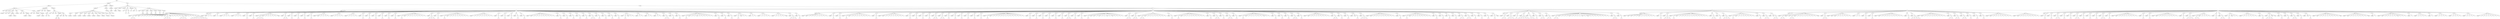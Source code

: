 digraph Tree {
	"t0" [label = "TEI"];
	"t1" [label = "teiHeader"];
	"t2" [label = "fileDesc"];
	"t3" [label = "titleStmt"];
	"t4" [label = "title"];
	"t5" [label = "title"];
	"t6" [label = "author"];
	"t7" [label = "persName"];
	"t8" [label = "author"];
	"t9" [label = "idno"];
	"t10" [label = "idno"];
	"t11" [label = "persName"];
	"t12" [label = "forename"];
	"t13" [label = "surname"];
	"t14" [label = "author"];
	"t15" [label = "persName"];
	"t16" [label = "author"];
	"t17" [label = "idno"];
	"t18" [label = "idno"];
	"t19" [label = "persName"];
	"t20" [label = "forename"];
	"t21" [label = "surname"];
	"t22" [label = "author"];
	"t23" [label = "idno"];
	"t24" [label = "idno"];
	"t25" [label = "persName"];
	"t26" [label = "persName"];
	"t27" [label = "forename"];
	"t28" [label = "surname"];
	"t29" [label = "publicationStmt"];
	"t30" [label = "publisher"];
	"t31" [label = "idno"];
	"t32" [label = "idno"];
	"t33" [label = "availability"];
	"t34" [label = "licence"];
	"t35" [label = "ab"];
	"t36" [label = "ref"];
	"t37" [label = "sourceDesc"];
	"t38" [label = "bibl"];
	"t39" [label = "name"];
	"t40" [label = "idno"];
	"t41" [label = "idno"];
	"t42" [label = "availability"];
	"t43" [label = "licence"];
	"t44" [label = "ab"];
	"t45" [label = "ref"];
	"t46" [label = "bibl"];
	"t47" [label = "date"];
	"t48" [label = "date"];
	"t49" [label = "idno"];
	"t50" [label = "profileDesc"];
	"t51" [label = "particDesc"];
	"t52" [label = "listPerson"];
	"t53" [label = "person"];
	"t54" [label = "persName"];
	"t55" [label = "person"];
	"t56" [label = "persName"];
	"t57" [label = "person"];
	"t58" [label = "persName"];
	"t59" [label = "person"];
	"t60" [label = "persName"];
	"t61" [label = "person"];
	"t62" [label = "persName"];
	"t63" [label = "person"];
	"t64" [label = "persName"];
	"t65" [label = "person"];
	"t66" [label = "persName"];
	"t67" [label = "person"];
	"t68" [label = "persName"];
	"t69" [label = "person"];
	"t70" [label = "persName"];
	"t71" [label = "person"];
	"t72" [label = "persName"];
	"t73" [label = "textClass"];
	"t74" [label = "keywords"];
	"t75" [label = "term"];
	"t76" [label = "term"];
	"t77" [label = "revisionDesc"];
	"t78" [label = "listChange"];
	"t79" [label = "change"];
	"t80" [label = "text"];
	"t81" [label = "front"];
	"t82" [label = "docTitle"];
	"t83" [label = "titlePart"];
	"t84" [label = "titlePart"];
	"t85" [label = "docDate"];
	"t86" [label = "docAuthor"];
	"t87" [label = "div"];
	"t88" [label = "div"];
	"t89" [label = "div"];
	"t90" [label = "p"];
	"t91" [label = "div"];
	"t92" [label = "p"];
	"t93" [label = "performance"];
	"t94" [label = "ab"];
	"t95" [label = "div"];
	"t96" [label = "head"];
	"t97" [label = "p"];
	"t98" [label = "castList"];
	"t99" [label = "head"];
	"t100" [label = "castItem"];
	"t101" [label = "role"];
	"t102" [label = "castItem"];
	"t103" [label = "role"];
	"t104" [label = "castItem"];
	"t105" [label = "role"];
	"t106" [label = "castItem"];
	"t107" [label = "role"];
	"t108" [label = "castItem"];
	"t109" [label = "role"];
	"t110" [label = "castItem"];
	"t111" [label = "role"];
	"t112" [label = "body"];
	"t113" [label = "div"];
	"t114" [label = "head"];
	"t115" [label = "div"];
	"t116" [label = "head"];
	"t117" [label = "sp"];
	"t118" [label = "speaker"];
	"t119" [label = "p"];
	"t120" [label = "s"];
	"t121" [label = "s"];
	"t122" [label = "note"];
	"t123" [label = "stage"];
	"t124" [label = "l"];
	"t125" [label = "l"];
	"t126" [label = "l"];
	"t127" [label = "l"];
	"t128" [label = "l"];
	"t129" [label = "l"];
	"t130" [label = "l"];
	"t131" [label = "l"];
	"t132" [label = "note"];
	"t133" [label = "note"];
	"t134" [label = "p"];
	"t135" [label = "s"];
	"t136" [label = "s"];
	"t137" [label = "s"];
	"t138" [label = "stage"];
	"t139" [label = "l"];
	"t140" [label = "l"];
	"t141" [label = "l"];
	"t142" [label = "l"];
	"t143" [label = "p"];
	"t144" [label = "s"];
	"t145" [label = "s"];
	"t146" [label = "s"];
	"t147" [label = "stage"];
	"t148" [label = "l"];
	"t149" [label = "l"];
	"t150" [label = "l"];
	"t151" [label = "l"];
	"t152" [label = "p"];
	"t153" [label = "s"];
	"t154" [label = "s"];
	"t155" [label = "s"];
	"t156" [label = "s"];
	"t157" [label = "s"];
	"t158" [label = "s"];
	"t159" [label = "s"];
	"t160" [label = "div"];
	"t161" [label = "head"];
	"t162" [label = "sp"];
	"t163" [label = "speaker"];
	"t164" [label = "stage"];
	"t165" [label = "l"];
	"t166" [label = "l"];
	"t167" [label = "sp"];
	"t168" [label = "speaker"];
	"t169" [label = "l"];
	"t170" [label = "sp"];
	"t171" [label = "speaker"];
	"t172" [label = "l"];
	"t173" [label = "l"];
	"t174" [label = "l"];
	"t175" [label = "sp"];
	"t176" [label = "speaker"];
	"t177" [label = "l"];
	"t178" [label = "l"];
	"t179" [label = "l"];
	"t180" [label = "sp"];
	"t181" [label = "speaker"];
	"t182" [label = "p"];
	"t183" [label = "s"];
	"t184" [label = "sp"];
	"t185" [label = "speaker"];
	"t186" [label = "p"];
	"t187" [label = "s"];
	"t188" [label = "sp"];
	"t189" [label = "speaker"];
	"t190" [label = "p"];
	"t191" [label = "s"];
	"t192" [label = "s"];
	"t193" [label = "s"];
	"t194" [label = "stage"];
	"t195" [label = "l"];
	"t196" [label = "l"];
	"t197" [label = "l"];
	"t198" [label = "l"];
	"t199" [label = "l"];
	"t200" [label = "stage"];
	"t201" [label = "sp"];
	"t202" [label = "speaker"];
	"t203" [label = "p"];
	"t204" [label = "s"];
	"t205" [label = "s"];
	"t206" [label = "sp"];
	"t207" [label = "speaker"];
	"t208" [label = "p"];
	"t209" [label = "s"];
	"t210" [label = "sp"];
	"t211" [label = "speaker"];
	"t212" [label = "p"];
	"t213" [label = "s"];
	"t214" [label = "sp"];
	"t215" [label = "speaker"];
	"t216" [label = "p"];
	"t217" [label = "s"];
	"t218" [label = "sp"];
	"t219" [label = "speaker"];
	"t220" [label = "p"];
	"t221" [label = "s"];
	"t222" [label = "sp"];
	"t223" [label = "speaker"];
	"t224" [label = "stage"];
	"t225" [label = "l"];
	"t226" [label = "l"];
	"t227" [label = "l"];
	"t228" [label = "l"];
	"t229" [label = "sp"];
	"t230" [label = "speaker"];
	"t231" [label = "l"];
	"t232" [label = "l"];
	"t233" [label = "l"];
	"t234" [label = "l"];
	"t235" [label = "sp"];
	"t236" [label = "speaker"];
	"t237" [label = "l"];
	"t238" [label = "l"];
	"t239" [label = "l"];
	"t240" [label = "l"];
	"t241" [label = "sp"];
	"t242" [label = "speaker"];
	"t243" [label = "p"];
	"t244" [label = "s"];
	"t245" [label = "sp"];
	"t246" [label = "speaker"];
	"t247" [label = "p"];
	"t248" [label = "s"];
	"t249" [label = "sp"];
	"t250" [label = "speaker"];
	"t251" [label = "p"];
	"t252" [label = "s"];
	"t253" [label = "sp"];
	"t254" [label = "speaker"];
	"t255" [label = "p"];
	"t256" [label = "s"];
	"t257" [label = "sp"];
	"t258" [label = "speaker"];
	"t259" [label = "p"];
	"t260" [label = "s"];
	"t261" [label = "sp"];
	"t262" [label = "speaker"];
	"t263" [label = "p"];
	"t264" [label = "s"];
	"t265" [label = "sp"];
	"t266" [label = "speaker"];
	"t267" [label = "p"];
	"t268" [label = "s"];
	"t269" [label = "stage"];
	"t270" [label = "l"];
	"t271" [label = "l"];
	"t272" [label = "l"];
	"t273" [label = "l"];
	"t274" [label = "l"];
	"t275" [label = "l"];
	"t276" [label = "l"];
	"t277" [label = "l"];
	"t278" [label = "sp"];
	"t279" [label = "speaker"];
	"t280" [label = "p"];
	"t281" [label = "s"];
	"t282" [label = "s"];
	"t283" [label = "s"];
	"t284" [label = "sp"];
	"t285" [label = "speaker"];
	"t286" [label = "p"];
	"t287" [label = "s"];
	"t288" [label = "sp"];
	"t289" [label = "speaker"];
	"t290" [label = "p"];
	"t291" [label = "s"];
	"t292" [label = "stage"];
	"t293" [label = "l"];
	"t294" [label = "l"];
	"t295" [label = "l"];
	"t296" [label = "l"];
	"t297" [label = "l"];
	"t298" [label = "l"];
	"t299" [label = "l"];
	"t300" [label = "l"];
	"t301" [label = "sp"];
	"t302" [label = "speaker"];
	"t303" [label = "l"];
	"t304" [label = "l"];
	"t305" [label = "l"];
	"t306" [label = "l"];
	"t307" [label = "l"];
	"t308" [label = "l"];
	"t309" [label = "l"];
	"t310" [label = "l"];
	"t311" [label = "sp"];
	"t312" [label = "speaker"];
	"t313" [label = "p"];
	"t314" [label = "s"];
	"t315" [label = "sp"];
	"t316" [label = "speaker"];
	"t317" [label = "p"];
	"t318" [label = "s"];
	"t319" [label = "sp"];
	"t320" [label = "speaker"];
	"t321" [label = "p"];
	"t322" [label = "s"];
	"t323" [label = "sp"];
	"t324" [label = "speaker"];
	"t325" [label = "p"];
	"t326" [label = "s"];
	"t327" [label = "sp"];
	"t328" [label = "speaker"];
	"t329" [label = "p"];
	"t330" [label = "s"];
	"t331" [label = "sp"];
	"t332" [label = "speaker"];
	"t333" [label = "stage"];
	"t334" [label = "l"];
	"t335" [label = "l"];
	"t336" [label = "l"];
	"t337" [label = "l"];
	"t338" [label = "l"];
	"t339" [label = "l"];
	"t340" [label = "l"];
	"t341" [label = "l"];
	"t342" [label = "l"];
	"t343" [label = "sp"];
	"t344" [label = "speaker"];
	"t345" [label = "p"];
	"t346" [label = "s"];
	"t347" [label = "sp"];
	"t348" [label = "speaker"];
	"t349" [label = "p"];
	"t350" [label = "s"];
	"t351" [label = "sp"];
	"t352" [label = "speaker"];
	"t353" [label = "p"];
	"t354" [label = "s"];
	"t355" [label = "sp"];
	"t356" [label = "speaker"];
	"t357" [label = "p"];
	"t358" [label = "s"];
	"t359" [label = "sp"];
	"t360" [label = "speaker"];
	"t361" [label = "p"];
	"t362" [label = "s"];
	"t363" [label = "sp"];
	"t364" [label = "speaker"];
	"t365" [label = "p"];
	"t366" [label = "s"];
	"t367" [label = "s"];
	"t368" [label = "sp"];
	"t369" [label = "speaker"];
	"t370" [label = "p"];
	"t371" [label = "s"];
	"t372" [label = "sp"];
	"t373" [label = "speaker"];
	"t374" [label = "p"];
	"t375" [label = "s"];
	"t376" [label = "sp"];
	"t377" [label = "speaker"];
	"t378" [label = "p"];
	"t379" [label = "s"];
	"t380" [label = "sp"];
	"t381" [label = "speaker"];
	"t382" [label = "p"];
	"t383" [label = "s"];
	"t384" [label = "sp"];
	"t385" [label = "speaker"];
	"t386" [label = "p"];
	"t387" [label = "s"];
	"t388" [label = "stage"];
	"t389" [label = "l"];
	"t390" [label = "l"];
	"t391" [label = "sp"];
	"t392" [label = "speaker"];
	"t393" [label = "l"];
	"t394" [label = "l"];
	"t395" [label = "sp"];
	"t396" [label = "speaker"];
	"t397" [label = "l"];
	"t398" [label = "l"];
	"t399" [label = "sp"];
	"t400" [label = "speaker"];
	"t401" [label = "l"];
	"t402" [label = "l"];
	"t403" [label = "sp"];
	"t404" [label = "speaker"];
	"t405" [label = "p"];
	"t406" [label = "s"];
	"t407" [label = "s"];
	"t408" [label = "sp"];
	"t409" [label = "speaker"];
	"t410" [label = "p"];
	"t411" [label = "s"];
	"t412" [label = "sp"];
	"t413" [label = "speaker"];
	"t414" [label = "p"];
	"t415" [label = "s"];
	"t416" [label = "sp"];
	"t417" [label = "speaker"];
	"t418" [label = "p"];
	"t419" [label = "s"];
	"t420" [label = "stage"];
	"t421" [label = "l"];
	"t422" [label = "l"];
	"t423" [label = "note"];
	"t424" [label = "l"];
	"t425" [label = "l"];
	"t426" [label = "l"];
	"t427" [label = "l"];
	"t428" [label = "l"];
	"t429" [label = "l"];
	"t430" [label = "sp"];
	"t431" [label = "speaker"];
	"t432" [label = "p"];
	"t433" [label = "s"];
	"t434" [label = "sp"];
	"t435" [label = "speaker"];
	"t436" [label = "p"];
	"t437" [label = "s"];
	"t438" [label = "sp"];
	"t439" [label = "speaker"];
	"t440" [label = "p"];
	"t441" [label = "s"];
	"t442" [label = "sp"];
	"t443" [label = "speaker"];
	"t444" [label = "p"];
	"t445" [label = "s"];
	"t446" [label = "stage"];
	"t447" [label = "l"];
	"t448" [label = "l"];
	"t449" [label = "sp"];
	"t450" [label = "speaker"];
	"t451" [label = "l"];
	"t452" [label = "l"];
	"t453" [label = "sp"];
	"t454" [label = "speaker"];
	"t455" [label = "l"];
	"t456" [label = "l"];
	"t457" [label = "l"];
	"t458" [label = "l"];
	"t459" [label = "sp"];
	"t460" [label = "speaker"];
	"t461" [label = "l"];
	"t462" [label = "l"];
	"t463" [label = "l"];
	"t464" [label = "l"];
	"t465" [label = "stage"];
	"t466" [label = "sp"];
	"t467" [label = "speaker"];
	"t468" [label = "p"];
	"t469" [label = "s"];
	"t470" [label = "s"];
	"t471" [label = "s"];
	"t472" [label = "sp"];
	"t473" [label = "speaker"];
	"t474" [label = "p"];
	"t475" [label = "s"];
	"t476" [label = "div"];
	"t477" [label = "head"];
	"t478" [label = "sp"];
	"t479" [label = "speaker"];
	"t480" [label = "stage"];
	"t481" [label = "l"];
	"t482" [label = "l"];
	"t483" [label = "l"];
	"t484" [label = "l"];
	"t485" [label = "l"];
	"t486" [label = "l"];
	"t487" [label = "l"];
	"t488" [label = "l"];
	"t489" [label = "sp"];
	"t490" [label = "speaker"];
	"t491" [label = "p"];
	"t492" [label = "s"];
	"t493" [label = "sp"];
	"t494" [label = "speaker"];
	"t495" [label = "p"];
	"t496" [label = "s"];
	"t497" [label = "sp"];
	"t498" [label = "speaker"];
	"t499" [label = "p"];
	"t500" [label = "s"];
	"t501" [label = "stage"];
	"t502" [label = "l"];
	"t503" [label = "l"];
	"t504" [label = "l"];
	"t505" [label = "l"];
	"t506" [label = "l"];
	"t507" [label = "l"];
	"t508" [label = "l"];
	"t509" [label = "l"];
	"t510" [label = "sp"];
	"t511" [label = "speaker"];
	"t512" [label = "p"];
	"t513" [label = "s"];
	"t514" [label = "sp"];
	"t515" [label = "speaker"];
	"t516" [label = "stage"];
	"t517" [label = "l"];
	"t518" [label = "l"];
	"t519" [label = "l"];
	"t520" [label = "l"];
	"t521" [label = "l"];
	"t522" [label = "l"];
	"t523" [label = "l"];
	"t524" [label = "l"];
	"t525" [label = "sp"];
	"t526" [label = "speaker"];
	"t527" [label = "p"];
	"t528" [label = "s"];
	"t529" [label = "sp"];
	"t530" [label = "speaker"];
	"t531" [label = "p"];
	"t532" [label = "s"];
	"t533" [label = "sp"];
	"t534" [label = "speaker"];
	"t535" [label = "p"];
	"t536" [label = "s"];
	"t537" [label = "sp"];
	"t538" [label = "speaker"];
	"t539" [label = "p"];
	"t540" [label = "s"];
	"t541" [label = "sp"];
	"t542" [label = "speaker"];
	"t543" [label = "p"];
	"t544" [label = "s"];
	"t545" [label = "s"];
	"t546" [label = "sp"];
	"t547" [label = "speaker"];
	"t548" [label = "p"];
	"t549" [label = "s"];
	"t550" [label = "s"];
	"t551" [label = "sp"];
	"t552" [label = "speaker"];
	"t553" [label = "p"];
	"t554" [label = "s"];
	"t555" [label = "sp"];
	"t556" [label = "speaker"];
	"t557" [label = "p"];
	"t558" [label = "s"];
	"t559" [label = "sp"];
	"t560" [label = "speaker"];
	"t561" [label = "p"];
	"t562" [label = "s"];
	"t563" [label = "sp"];
	"t564" [label = "speaker"];
	"t565" [label = "p"];
	"t566" [label = "s"];
	"t567" [label = "sp"];
	"t568" [label = "speaker"];
	"t569" [label = "p"];
	"t570" [label = "s"];
	"t571" [label = "sp"];
	"t572" [label = "speaker"];
	"t573" [label = "p"];
	"t574" [label = "s"];
	"t575" [label = "sp"];
	"t576" [label = "speaker"];
	"t577" [label = "p"];
	"t578" [label = "s"];
	"t579" [label = "stage"];
	"t580" [label = "l"];
	"t581" [label = "l"];
	"t582" [label = "l"];
	"t583" [label = "l"];
	"t584" [label = "l"];
	"t585" [label = "l"];
	"t586" [label = "l"];
	"t587" [label = "l"];
	"t588" [label = "l"];
	"t589" [label = "l"];
	"t590" [label = "l"];
	"t591" [label = "l"];
	"t592" [label = "l"];
	"t593" [label = "sp"];
	"t594" [label = "speaker"];
	"t595" [label = "p"];
	"t596" [label = "s"];
	"t597" [label = "sp"];
	"t598" [label = "speaker"];
	"t599" [label = "p"];
	"t600" [label = "s"];
	"t601" [label = "sp"];
	"t602" [label = "speaker"];
	"t603" [label = "p"];
	"t604" [label = "s"];
	"t605" [label = "sp"];
	"t606" [label = "speaker"];
	"t607" [label = "p"];
	"t608" [label = "s"];
	"t609" [label = "sp"];
	"t610" [label = "speaker"];
	"t611" [label = "p"];
	"t612" [label = "s"];
	"t613" [label = "sp"];
	"t614" [label = "speaker"];
	"t615" [label = "p"];
	"t616" [label = "s"];
	"t617" [label = "sp"];
	"t618" [label = "speaker"];
	"t619" [label = "p"];
	"t620" [label = "s"];
	"t621" [label = "s"];
	"t622" [label = "sp"];
	"t623" [label = "speaker"];
	"t624" [label = "p"];
	"t625" [label = "s"];
	"t626" [label = "sp"];
	"t627" [label = "speaker"];
	"t628" [label = "p"];
	"t629" [label = "s"];
	"t630" [label = "sp"];
	"t631" [label = "speaker"];
	"t632" [label = "p"];
	"t633" [label = "s"];
	"t634" [label = "stage"];
	"t635" [label = "note"];
	"t636" [label = "l"];
	"t637" [label = "note"];
	"t638" [label = "l"];
	"t639" [label = "l"];
	"t640" [label = "note"];
	"t641" [label = "l"];
	"t642" [label = "note"];
	"t643" [label = "l"];
	"t644" [label = "l"];
	"t645" [label = "l"];
	"t646" [label = "l"];
	"t647" [label = "sp"];
	"t648" [label = "speaker"];
	"t649" [label = "p"];
	"t650" [label = "s"];
	"t651" [label = "s"];
	"t652" [label = "sp"];
	"t653" [label = "speaker"];
	"t654" [label = "p"];
	"t655" [label = "s"];
	"t656" [label = "s"];
	"t657" [label = "sp"];
	"t658" [label = "speaker"];
	"t659" [label = "p"];
	"t660" [label = "s"];
	"t661" [label = "s"];
	"t662" [label = "stage"];
	"t663" [label = "l"];
	"t664" [label = "l"];
	"t665" [label = "l"];
	"t666" [label = "l"];
	"t667" [label = "l"];
	"t668" [label = "l"];
	"t669" [label = "l"];
	"t670" [label = "l"];
	"t671" [label = "sp"];
	"t672" [label = "speaker"];
	"t673" [label = "p"];
	"t674" [label = "s"];
	"t675" [label = "sp"];
	"t676" [label = "speaker"];
	"t677" [label = "p"];
	"t678" [label = "s"];
	"t679" [label = "stage"];
	"t680" [label = "l"];
	"t681" [label = "l"];
	"t682" [label = "l"];
	"t683" [label = "l"];
	"t684" [label = "l"];
	"t685" [label = "l"];
	"t686" [label = "l"];
	"t687" [label = "l"];
	"t688" [label = "l"];
	"t689" [label = "sp"];
	"t690" [label = "speaker"];
	"t691" [label = "p"];
	"t692" [label = "s"];
	"t693" [label = "sp"];
	"t694" [label = "speaker"];
	"t695" [label = "p"];
	"t696" [label = "s"];
	"t697" [label = "s"];
	"t698" [label = "sp"];
	"t699" [label = "speaker"];
	"t700" [label = "p"];
	"t701" [label = "s"];
	"t702" [label = "sp"];
	"t703" [label = "speaker"];
	"t704" [label = "p"];
	"t705" [label = "s"];
	"t706" [label = "s"];
	"t707" [label = "sp"];
	"t708" [label = "speaker"];
	"t709" [label = "p"];
	"t710" [label = "s"];
	"t711" [label = "sp"];
	"t712" [label = "speaker"];
	"t713" [label = "p"];
	"t714" [label = "s"];
	"t715" [label = "stage"];
	"t716" [label = "l"];
	"t717" [label = "l"];
	"t718" [label = "l"];
	"t719" [label = "l"];
	"t720" [label = "l"];
	"t721" [label = "l"];
	"t722" [label = "note"];
	"t723" [label = "l"];
	"t724" [label = "l"];
	"t725" [label = "sp"];
	"t726" [label = "speaker"];
	"t727" [label = "p"];
	"t728" [label = "s"];
	"t729" [label = "sp"];
	"t730" [label = "speaker"];
	"t731" [label = "p"];
	"t732" [label = "s"];
	"t733" [label = "sp"];
	"t734" [label = "speaker"];
	"t735" [label = "p"];
	"t736" [label = "s"];
	"t737" [label = "sp"];
	"t738" [label = "speaker"];
	"t739" [label = "p"];
	"t740" [label = "s"];
	"t741" [label = "s"];
	"t742" [label = "sp"];
	"t743" [label = "speaker"];
	"t744" [label = "p"];
	"t745" [label = "s"];
	"t746" [label = "sp"];
	"t747" [label = "speaker"];
	"t748" [label = "stage"];
	"t749" [label = "l"];
	"t750" [label = "l"];
	"t751" [label = "l"];
	"t752" [label = "l"];
	"t753" [label = "l"];
	"t754" [label = "l"];
	"t755" [label = "l"];
	"t756" [label = "l"];
	"t757" [label = "sp"];
	"t758" [label = "speaker"];
	"t759" [label = "p"];
	"t760" [label = "s"];
	"t761" [label = "s"];
	"t762" [label = "sp"];
	"t763" [label = "speaker"];
	"t764" [label = "p"];
	"t765" [label = "s"];
	"t766" [label = "sp"];
	"t767" [label = "speaker"];
	"t768" [label = "p"];
	"t769" [label = "s"];
	"t770" [label = "sp"];
	"t771" [label = "speaker"];
	"t772" [label = "note"];
	"t773" [label = "p"];
	"t774" [label = "s"];
	"t775" [label = "sp"];
	"t776" [label = "speaker"];
	"t777" [label = "p"];
	"t778" [label = "s"];
	"t779" [label = "s"];
	"t780" [label = "s"];
	"t781" [label = "sp"];
	"t782" [label = "speaker"];
	"t783" [label = "stage"];
	"t784" [label = "l"];
	"t785" [label = "l"];
	"t786" [label = "l"];
	"t787" [label = "l"];
	"t788" [label = "l"];
	"t789" [label = "l"];
	"t790" [label = "l"];
	"t791" [label = "l"];
	"t792" [label = "l"];
	"t793" [label = "sp"];
	"t794" [label = "speaker"];
	"t795" [label = "p"];
	"t796" [label = "s"];
	"t797" [label = "sp"];
	"t798" [label = "speaker"];
	"t799" [label = "p"];
	"t800" [label = "s"];
	"t801" [label = "stage"];
	"t802" [label = "l"];
	"t803" [label = "l"];
	"t804" [label = "l"];
	"t805" [label = "l"];
	"t806" [label = "l"];
	"t807" [label = "l"];
	"t808" [label = "l"];
	"t809" [label = "l"];
	"t810" [label = "sp"];
	"t811" [label = "speaker"];
	"t812" [label = "p"];
	"t813" [label = "s"];
	"t814" [label = "sp"];
	"t815" [label = "speaker"];
	"t816" [label = "p"];
	"t817" [label = "s"];
	"t818" [label = "sp"];
	"t819" [label = "speaker"];
	"t820" [label = "p"];
	"t821" [label = "s"];
	"t822" [label = "sp"];
	"t823" [label = "speaker"];
	"t824" [label = "p"];
	"t825" [label = "s"];
	"t826" [label = "sp"];
	"t827" [label = "speaker"];
	"t828" [label = "p"];
	"t829" [label = "s"];
	"t830" [label = "s"];
	"t831" [label = "sp"];
	"t832" [label = "speaker"];
	"t833" [label = "p"];
	"t834" [label = "s"];
	"t835" [label = "s"];
	"t836" [label = "sp"];
	"t837" [label = "speaker"];
	"t838" [label = "p"];
	"t839" [label = "s"];
	"t840" [label = "sp"];
	"t841" [label = "speaker"];
	"t842" [label = "p"];
	"t843" [label = "s"];
	"t844" [label = "sp"];
	"t845" [label = "speaker"];
	"t846" [label = "p"];
	"t847" [label = "s"];
	"t848" [label = "sp"];
	"t849" [label = "speaker"];
	"t850" [label = "p"];
	"t851" [label = "s"];
	"t852" [label = "stage"];
	"t853" [label = "div"];
	"t854" [label = "head"];
	"t855" [label = "sp"];
	"t856" [label = "speaker"];
	"t857" [label = "p"];
	"t858" [label = "s"];
	"t859" [label = "s"];
	"t860" [label = "sp"];
	"t861" [label = "speaker"];
	"t862" [label = "p"];
	"t863" [label = "s"];
	"t864" [label = "s"];
	"t865" [label = "s"];
	"t866" [label = "sp"];
	"t867" [label = "speaker"];
	"t868" [label = "p"];
	"t869" [label = "s"];
	"t870" [label = "sp"];
	"t871" [label = "speaker"];
	"t872" [label = "p"];
	"t873" [label = "s"];
	"t874" [label = "s"];
	"t875" [label = "s"];
	"t876" [label = "s"];
	"t877" [label = "s"];
	"t878" [label = "sp"];
	"t879" [label = "speaker"];
	"t880" [label = "p"];
	"t881" [label = "s"];
	"t882" [label = "s"];
	"t883" [label = "sp"];
	"t884" [label = "speaker"];
	"t885" [label = "p"];
	"t886" [label = "s"];
	"t887" [label = "sp"];
	"t888" [label = "speaker"];
	"t889" [label = "p"];
	"t890" [label = "s"];
	"t891" [label = "s"];
	"t892" [label = "sp"];
	"t893" [label = "speaker"];
	"t894" [label = "p"];
	"t895" [label = "s"];
	"t896" [label = "s"];
	"t897" [label = "sp"];
	"t898" [label = "speaker"];
	"t899" [label = "p"];
	"t900" [label = "s"];
	"t901" [label = "s"];
	"t902" [label = "stage"];
	"t903" [label = "l"];
	"t904" [label = "l"];
	"t905" [label = "l"];
	"t906" [label = "note"];
	"t907" [label = "l"];
	"t908" [label = "l"];
	"t909" [label = "l"];
	"t910" [label = "l"];
	"t911" [label = "note"];
	"t912" [label = "l"];
	"t913" [label = "stage"];
	"t914" [label = "l"];
	"t915" [label = "l"];
	"t916" [label = "l"];
	"t917" [label = "l"];
	"t918" [label = "l"];
	"t919" [label = "l"];
	"t920" [label = "l"];
	"t921" [label = "l"];
	"t922" [label = "sp"];
	"t923" [label = "speaker"];
	"t924" [label = "p"];
	"t925" [label = "s"];
	"t926" [label = "s"];
	"t927" [label = "sp"];
	"t928" [label = "speaker"];
	"t929" [label = "p"];
	"t930" [label = "s"];
	"t931" [label = "div"];
	"t932" [label = "head"];
	"t933" [label = "sp"];
	"t934" [label = "speaker"];
	"t935" [label = "stage"];
	"t936" [label = "note"];
	"t937" [label = "l"];
	"t938" [label = "l"];
	"t939" [label = "note"];
	"t940" [label = "l"];
	"t941" [label = "l"];
	"t942" [label = "l"];
	"t943" [label = "l"];
	"t944" [label = "l"];
	"t945" [label = "l"];
	"t946" [label = "sp"];
	"t947" [label = "speaker"];
	"t948" [label = "p"];
	"t949" [label = "s"];
	"t950" [label = "sp"];
	"t951" [label = "speaker"];
	"t952" [label = "p"];
	"t953" [label = "s"];
	"t954" [label = "s"];
	"t955" [label = "s"];
	"t956" [label = "sp"];
	"t957" [label = "speaker"];
	"t958" [label = "p"];
	"t959" [label = "s"];
	"t960" [label = "stage"];
	"t961" [label = "l"];
	"t962" [label = "l"];
	"t963" [label = "l"];
	"t964" [label = "l"];
	"t965" [label = "l"];
	"t966" [label = "l"];
	"t967" [label = "l"];
	"t968" [label = "l"];
	"t969" [label = "l"];
	"t970" [label = "l"];
	"t971" [label = "l"];
	"t972" [label = "l"];
	"t973" [label = "sp"];
	"t974" [label = "speaker"];
	"t975" [label = "p"];
	"t976" [label = "s"];
	"t977" [label = "s"];
	"t978" [label = "sp"];
	"t979" [label = "speaker"];
	"t980" [label = "p"];
	"t981" [label = "s"];
	"t982" [label = "sp"];
	"t983" [label = "speaker"];
	"t984" [label = "p"];
	"t985" [label = "s"];
	"t986" [label = "s"];
	"t987" [label = "s"];
	"t988" [label = "sp"];
	"t989" [label = "speaker"];
	"t990" [label = "p"];
	"t991" [label = "s"];
	"t992" [label = "stage"];
	"t993" [label = "l"];
	"t994" [label = "l"];
	"t995" [label = "l"];
	"t996" [label = "l"];
	"t997" [label = "l"];
	"t998" [label = "l"];
	"t999" [label = "l"];
	"t1000" [label = "sp"];
	"t1001" [label = "speaker"];
	"t1002" [label = "p"];
	"t1003" [label = "s"];
	"t1004" [label = "sp"];
	"t1005" [label = "speaker"];
	"t1006" [label = "p"];
	"t1007" [label = "s"];
	"t1008" [label = "s"];
	"t1009" [label = "sp"];
	"t1010" [label = "speaker"];
	"t1011" [label = "note"];
	"t1012" [label = "p"];
	"t1013" [label = "s"];
	"t1014" [label = "s"];
	"t1015" [label = "div"];
	"t1016" [label = "head"];
	"t1017" [label = "sp"];
	"t1018" [label = "speaker"];
	"t1019" [label = "p"];
	"t1020" [label = "s"];
	"t1021" [label = "s"];
	"t1022" [label = "sp"];
	"t1023" [label = "speaker"];
	"t1024" [label = "note"];
	"t1025" [label = "p"];
	"t1026" [label = "s"];
	"t1027" [label = "s"];
	"t1028" [label = "stage"];
	"t1029" [label = "l"];
	"t1030" [label = "l"];
	"t1031" [label = "l"];
	"t1032" [label = "l"];
	"t1033" [label = "l"];
	"t1034" [label = "l"];
	"t1035" [label = "l"];
	"t1036" [label = "l"];
	"t1037" [label = "stage"];
	"t1038" [label = "sp"];
	"t1039" [label = "speaker"];
	"t1040" [label = "p"];
	"t1041" [label = "s"];
	"t1042" [label = "s"];
	"t1043" [label = "sp"];
	"t1044" [label = "speaker"];
	"t1045" [label = "stage"];
	"t1046" [label = "stage"];
	"t1047" [label = "l"];
	"t1048" [label = "l"];
	"t1049" [label = "l"];
	"t1050" [label = "l"];
	"t1051" [label = "l"];
	"t1052" [label = "l"];
	"t1053" [label = "sp"];
	"t1054" [label = "speaker"];
	"t1055" [label = "l"];
	"t1056" [label = "l"];
	"t1057" [label = "sp"];
	"t1058" [label = "speaker"];
	"t1059" [label = "p"];
	"t1060" [label = "s"];
	"t1061" [label = "sp"];
	"t1062" [label = "speaker"];
	"t1063" [label = "p"];
	"t1064" [label = "s"];
	"t1065" [label = "sp"];
	"t1066" [label = "speaker"];
	"t1067" [label = "stage"];
	"t1068" [label = "l"];
	"t1069" [label = "l"];
	"t1070" [label = "l"];
	"t1071" [label = "l"];
	"t1072" [label = "l"];
	"t1073" [label = "l"];
	"t1074" [label = "l"];
	"t1075" [label = "l"];
	"t1076" [label = "l"];
	"t1077" [label = "sp"];
	"t1078" [label = "speaker"];
	"t1079" [label = "p"];
	"t1080" [label = "s"];
	"t1081" [label = "sp"];
	"t1082" [label = "speaker"];
	"t1083" [label = "p"];
	"t1084" [label = "s"];
	"t1085" [label = "s"];
	"t1086" [label = "s"];
	"t1087" [label = "s"];
	"t1088" [label = "sp"];
	"t1089" [label = "speaker"];
	"t1090" [label = "stage"];
	"t1091" [label = "l"];
	"t1092" [label = "l"];
	"t1093" [label = "l"];
	"t1094" [label = "l"];
	"t1095" [label = "l"];
	"t1096" [label = "l"];
	"t1097" [label = "l"];
	"t1098" [label = "l"];
	"t1099" [label = "l"];
	"t1100" [label = "sp"];
	"t1101" [label = "speaker"];
	"t1102" [label = "p"];
	"t1103" [label = "s"];
	"t1104" [label = "s"];
	"t1105" [label = "sp"];
	"t1106" [label = "speaker"];
	"t1107" [label = "p"];
	"t1108" [label = "s"];
	"t1109" [label = "s"];
	"t1110" [label = "sp"];
	"t1111" [label = "speaker"];
	"t1112" [label = "p"];
	"t1113" [label = "s"];
	"t1114" [label = "s"];
	"t1115" [label = "sp"];
	"t1116" [label = "speaker"];
	"t1117" [label = "p"];
	"t1118" [label = "s"];
	"t1119" [label = "sp"];
	"t1120" [label = "speaker"];
	"t1121" [label = "p"];
	"t1122" [label = "s"];
	"t1123" [label = "sp"];
	"t1124" [label = "speaker"];
	"t1125" [label = "p"];
	"t1126" [label = "s"];
	"t1127" [label = "sp"];
	"t1128" [label = "speaker"];
	"t1129" [label = "stage"];
	"t1130" [label = "l"];
	"t1131" [label = "l"];
	"t1132" [label = "l"];
	"t1133" [label = "l"];
	"t1134" [label = "l"];
	"t1135" [label = "l"];
	"t1136" [label = "l"];
	"t1137" [label = "l"];
	"t1138" [label = "sp"];
	"t1139" [label = "speaker"];
	"t1140" [label = "stage"];
	"t1141" [label = "l"];
	"t1142" [label = "l"];
	"t1143" [label = "l"];
	"t1144" [label = "l"];
	"t1145" [label = "l"];
	"t1146" [label = "l"];
	"t1147" [label = "l"];
	"t1148" [label = "l"];
	"t1149" [label = "div"];
	"t1150" [label = "head"];
	"t1151" [label = "sp"];
	"t1152" [label = "speaker"];
	"t1153" [label = "p"];
	"t1154" [label = "s"];
	"t1155" [label = "sp"];
	"t1156" [label = "speaker"];
	"t1157" [label = "p"];
	"t1158" [label = "s"];
	"t1159" [label = "sp"];
	"t1160" [label = "speaker"];
	"t1161" [label = "p"];
	"t1162" [label = "s"];
	"t1163" [label = "s"];
	"t1164" [label = "sp"];
	"t1165" [label = "speaker"];
	"t1166" [label = "p"];
	"t1167" [label = "s"];
	"t1168" [label = "sp"];
	"t1169" [label = "speaker"];
	"t1170" [label = "p"];
	"t1171" [label = "s"];
	"t1172" [label = "sp"];
	"t1173" [label = "speaker"];
	"t1174" [label = "p"];
	"t1175" [label = "s"];
	"t1176" [label = "s"];
	"t1177" [label = "sp"];
	"t1178" [label = "speaker"];
	"t1179" [label = "p"];
	"t1180" [label = "s"];
	"t1181" [label = "sp"];
	"t1182" [label = "speaker"];
	"t1183" [label = "p"];
	"t1184" [label = "s"];
	"t1185" [label = "sp"];
	"t1186" [label = "speaker"];
	"t1187" [label = "p"];
	"t1188" [label = "s"];
	"t1189" [label = "sp"];
	"t1190" [label = "speaker"];
	"t1191" [label = "p"];
	"t1192" [label = "s"];
	"t1193" [label = "s"];
	"t1194" [label = "sp"];
	"t1195" [label = "speaker"];
	"t1196" [label = "p"];
	"t1197" [label = "s"];
	"t1198" [label = "sp"];
	"t1199" [label = "speaker"];
	"t1200" [label = "stage"];
	"t1201" [label = "l"];
	"t1202" [label = "l"];
	"t1203" [label = "l"];
	"t1204" [label = "l"];
	"t1205" [label = "l"];
	"t1206" [label = "l"];
	"t1207" [label = "l"];
	"t1208" [label = "l"];
	"t1209" [label = "sp"];
	"t1210" [label = "speaker"];
	"t1211" [label = "p"];
	"t1212" [label = "s"];
	"t1213" [label = "sp"];
	"t1214" [label = "speaker"];
	"t1215" [label = "p"];
	"t1216" [label = "s"];
	"t1217" [label = "sp"];
	"t1218" [label = "speaker"];
	"t1219" [label = "stage"];
	"t1220" [label = "l"];
	"t1221" [label = "l"];
	"t1222" [label = "l"];
	"t1223" [label = "l"];
	"t1224" [label = "l"];
	"t1225" [label = "l"];
	"t1226" [label = "l"];
	"t1227" [label = "l"];
	"t1228" [label = "sp"];
	"t1229" [label = "speaker"];
	"t1230" [label = "p"];
	"t1231" [label = "s"];
	"t1232" [label = "sp"];
	"t1233" [label = "speaker"];
	"t1234" [label = "p"];
	"t1235" [label = "s"];
	"t1236" [label = "s"];
	"t1237" [label = "s"];
	"t1238" [label = "sp"];
	"t1239" [label = "speaker"];
	"t1240" [label = "p"];
	"t1241" [label = "s"];
	"t1242" [label = "s"];
	"t1243" [label = "stage"];
	"t1244" [label = "l"];
	"t1245" [label = "l"];
	"t1246" [label = "l"];
	"t1247" [label = "l"];
	"t1248" [label = "sp"];
	"t1249" [label = "speaker"];
	"t1250" [label = "p"];
	"t1251" [label = "s"];
	"t1252" [label = "sp"];
	"t1253" [label = "speaker"];
	"t1254" [label = "p"];
	"t1255" [label = "s"];
	"t1256" [label = "s"];
	"t1257" [label = "sp"];
	"t1258" [label = "speaker"];
	"t1259" [label = "p"];
	"t1260" [label = "s"];
	"t1261" [label = "stage"];
	"t1262" [label = "l"];
	"t1263" [label = "l"];
	"t1264" [label = "sp"];
	"t1265" [label = "speaker"];
	"t1266" [label = "l"];
	"t1267" [label = "l"];
	"t1268" [label = "l"];
	"t1269" [label = "l"];
	"t1270" [label = "l"];
	"t1271" [label = "l"];
	"t1272" [label = "sp"];
	"t1273" [label = "speaker"];
	"t1274" [label = "p"];
	"t1275" [label = "s"];
	"t1276" [label = "sp"];
	"t1277" [label = "speaker"];
	"t1278" [label = "p"];
	"t1279" [label = "s"];
	"t1280" [label = "s"];
	"t1281" [label = "s"];
	"t1282" [label = "stage"];
	"t1283" [label = "note"];
	"t1284" [label = "sp"];
	"t1285" [label = "speaker"];
	"t1286" [label = "p"];
	"t1287" [label = "s"];
	"t1288" [label = "sp"];
	"t1289" [label = "speaker"];
	"t1290" [label = "p"];
	"t1291" [label = "s"];
	"t1292" [label = "sp"];
	"t1293" [label = "speaker"];
	"t1294" [label = "p"];
	"t1295" [label = "s"];
	"t1296" [label = "s"];
	"t1297" [label = "sp"];
	"t1298" [label = "speaker"];
	"t1299" [label = "p"];
	"t1300" [label = "s"];
	"t1301" [label = "sp"];
	"t1302" [label = "speaker"];
	"t1303" [label = "note"];
	"t1304" [label = "p"];
	"t1305" [label = "s"];
	"t1306" [label = "sp"];
	"t1307" [label = "speaker"];
	"t1308" [label = "stage"];
	"t1309" [label = "l"];
	"t1310" [label = "l"];
	"t1311" [label = "l"];
	"t1312" [label = "l"];
	"t1313" [label = "l"];
	"t1314" [label = "l"];
	"t1315" [label = "l"];
	"t1316" [label = "l"];
	"t1317" [label = "stage"];
	"t1318" [label = "sp"];
	"t1319" [label = "speaker"];
	"t1320" [label = "stage"];
	"t1321" [label = "l"];
	"t1322" [label = "l"];
	"t1323" [label = "l"];
	"t1324" [label = "l"];
	"t1325" [label = "l"];
	"t1326" [label = "l"];
	"t1327" [label = "l"];
	"t1328" [label = "stage"];
	"t1329" [label = "sp"];
	"t1330" [label = "speaker"];
	"t1331" [label = "l"];
	"t1332" [label = "sp"];
	"t1333" [label = "speaker"];
	"t1334" [label = "stage"];
	"t1335" [label = "l"];
	"t1336" [label = "l"];
	"t1337" [label = "l"];
	"t1338" [label = "l"];
	"t1339" [label = "l"];
	"t1340" [label = "note"];
	"t1341" [label = "l"];
	"t1342" [label = "l"];
	"t1343" [label = "l"];
	"t1344" [label = "sp"];
	"t1345" [label = "speaker"];
	"t1346" [label = "l"];
	"t1347" [label = "sp"];
	"t1348" [label = "speaker"];
	"t1349" [label = "l"];
	"t1350" [label = "l"];
	"t1351" [label = "l"];
	"t1352" [label = "l"];
	"t1353" [label = "sp"];
	"t1354" [label = "speaker"];
	"t1355" [label = "l"];
	"t1356" [label = "sp"];
	"t1357" [label = "speaker"];
	"t1358" [label = "l"];
	"t1359" [label = "l"];
	"t1360" [label = "l"];
	"t1361" [label = "l"];
	"t1362" [label = "sp"];
	"t1363" [label = "speaker"];
	"t1364" [label = "l"];
	"t1365" [label = "l"];
	"t1366" [label = "l"];
	"t1367" [label = "l"];
	"t1368" [label = "sp"];
	"t1369" [label = "speaker"];
	"t1370" [label = "l"];
	"t1371" [label = "l"];
	"t1372" [label = "l"];
	"t1373" [label = "l"];
	"t1374" [label = "sp"];
	"t1375" [label = "speaker"];
	"t1376" [label = "l"];
	"t1377" [label = "l"];
	"t1378" [label = "l"];
	"t1379" [label = "l"];
	"t1380" [label = "l"];
	"t1381" [label = "l"];
	"t1382" [label = "l"];
	"t1383" [label = "l"];
	"t0" -> "t1";
	"t1" -> "t2";
	"t2" -> "t3";
	"t3" -> "t4";
	"t3" -> "t5";
	"t3" -> "t6";
	"t6" -> "t7";
	"t3" -> "t8";
	"t8" -> "t9";
	"t8" -> "t10";
	"t8" -> "t11";
	"t11" -> "t12";
	"t11" -> "t13";
	"t3" -> "t14";
	"t14" -> "t15";
	"t3" -> "t16";
	"t16" -> "t17";
	"t16" -> "t18";
	"t16" -> "t19";
	"t19" -> "t20";
	"t19" -> "t21";
	"t3" -> "t22";
	"t22" -> "t23";
	"t22" -> "t24";
	"t22" -> "t25";
	"t22" -> "t26";
	"t26" -> "t27";
	"t26" -> "t28";
	"t2" -> "t29";
	"t29" -> "t30";
	"t29" -> "t31";
	"t29" -> "t32";
	"t29" -> "t33";
	"t33" -> "t34";
	"t34" -> "t35";
	"t34" -> "t36";
	"t2" -> "t37";
	"t37" -> "t38";
	"t38" -> "t39";
	"t38" -> "t40";
	"t38" -> "t41";
	"t38" -> "t42";
	"t42" -> "t43";
	"t43" -> "t44";
	"t43" -> "t45";
	"t38" -> "t46";
	"t46" -> "t47";
	"t46" -> "t48";
	"t46" -> "t49";
	"t1" -> "t50";
	"t50" -> "t51";
	"t51" -> "t52";
	"t52" -> "t53";
	"t53" -> "t54";
	"t52" -> "t55";
	"t55" -> "t56";
	"t52" -> "t57";
	"t57" -> "t58";
	"t52" -> "t59";
	"t59" -> "t60";
	"t52" -> "t61";
	"t61" -> "t62";
	"t52" -> "t63";
	"t63" -> "t64";
	"t52" -> "t65";
	"t65" -> "t66";
	"t52" -> "t67";
	"t67" -> "t68";
	"t52" -> "t69";
	"t69" -> "t70";
	"t52" -> "t71";
	"t71" -> "t72";
	"t50" -> "t73";
	"t73" -> "t74";
	"t74" -> "t75";
	"t74" -> "t76";
	"t1" -> "t77";
	"t77" -> "t78";
	"t78" -> "t79";
	"t0" -> "t80";
	"t80" -> "t81";
	"t81" -> "t82";
	"t82" -> "t83";
	"t82" -> "t84";
	"t81" -> "t85";
	"t81" -> "t86";
	"t81" -> "t87";
	"t87" -> "t88";
	"t87" -> "t89";
	"t89" -> "t90";
	"t87" -> "t91";
	"t91" -> "t92";
	"t81" -> "t93";
	"t93" -> "t94";
	"t81" -> "t95";
	"t95" -> "t96";
	"t95" -> "t97";
	"t81" -> "t98";
	"t98" -> "t99";
	"t98" -> "t100";
	"t100" -> "t101";
	"t98" -> "t102";
	"t102" -> "t103";
	"t98" -> "t104";
	"t104" -> "t105";
	"t98" -> "t106";
	"t106" -> "t107";
	"t98" -> "t108";
	"t108" -> "t109";
	"t98" -> "t110";
	"t110" -> "t111";
	"t80" -> "t112";
	"t112" -> "t113";
	"t113" -> "t114";
	"t113" -> "t115";
	"t115" -> "t116";
	"t115" -> "t117";
	"t117" -> "t118";
	"t117" -> "t119";
	"t119" -> "t120";
	"t119" -> "t121";
	"t117" -> "t122";
	"t117" -> "t123";
	"t117" -> "t124";
	"t117" -> "t125";
	"t117" -> "t126";
	"t117" -> "t127";
	"t117" -> "t128";
	"t117" -> "t129";
	"t117" -> "t130";
	"t117" -> "t131";
	"t117" -> "t132";
	"t117" -> "t133";
	"t117" -> "t134";
	"t134" -> "t135";
	"t134" -> "t136";
	"t134" -> "t137";
	"t117" -> "t138";
	"t117" -> "t139";
	"t117" -> "t140";
	"t117" -> "t141";
	"t117" -> "t142";
	"t117" -> "t143";
	"t143" -> "t144";
	"t143" -> "t145";
	"t143" -> "t146";
	"t117" -> "t147";
	"t117" -> "t148";
	"t117" -> "t149";
	"t117" -> "t150";
	"t117" -> "t151";
	"t117" -> "t152";
	"t152" -> "t153";
	"t152" -> "t154";
	"t152" -> "t155";
	"t152" -> "t156";
	"t152" -> "t157";
	"t152" -> "t158";
	"t152" -> "t159";
	"t113" -> "t160";
	"t160" -> "t161";
	"t160" -> "t162";
	"t162" -> "t163";
	"t162" -> "t164";
	"t162" -> "t165";
	"t162" -> "t166";
	"t160" -> "t167";
	"t167" -> "t168";
	"t167" -> "t169";
	"t160" -> "t170";
	"t170" -> "t171";
	"t170" -> "t172";
	"t170" -> "t173";
	"t170" -> "t174";
	"t160" -> "t175";
	"t175" -> "t176";
	"t175" -> "t177";
	"t175" -> "t178";
	"t175" -> "t179";
	"t160" -> "t180";
	"t180" -> "t181";
	"t180" -> "t182";
	"t182" -> "t183";
	"t160" -> "t184";
	"t184" -> "t185";
	"t184" -> "t186";
	"t186" -> "t187";
	"t160" -> "t188";
	"t188" -> "t189";
	"t188" -> "t190";
	"t190" -> "t191";
	"t190" -> "t192";
	"t190" -> "t193";
	"t188" -> "t194";
	"t188" -> "t195";
	"t188" -> "t196";
	"t188" -> "t197";
	"t188" -> "t198";
	"t188" -> "t199";
	"t188" -> "t200";
	"t160" -> "t201";
	"t201" -> "t202";
	"t201" -> "t203";
	"t203" -> "t204";
	"t203" -> "t205";
	"t160" -> "t206";
	"t206" -> "t207";
	"t206" -> "t208";
	"t208" -> "t209";
	"t160" -> "t210";
	"t210" -> "t211";
	"t210" -> "t212";
	"t212" -> "t213";
	"t160" -> "t214";
	"t214" -> "t215";
	"t214" -> "t216";
	"t216" -> "t217";
	"t160" -> "t218";
	"t218" -> "t219";
	"t218" -> "t220";
	"t220" -> "t221";
	"t160" -> "t222";
	"t222" -> "t223";
	"t222" -> "t224";
	"t222" -> "t225";
	"t222" -> "t226";
	"t222" -> "t227";
	"t222" -> "t228";
	"t160" -> "t229";
	"t229" -> "t230";
	"t229" -> "t231";
	"t229" -> "t232";
	"t229" -> "t233";
	"t229" -> "t234";
	"t160" -> "t235";
	"t235" -> "t236";
	"t235" -> "t237";
	"t235" -> "t238";
	"t235" -> "t239";
	"t235" -> "t240";
	"t160" -> "t241";
	"t241" -> "t242";
	"t241" -> "t243";
	"t243" -> "t244";
	"t160" -> "t245";
	"t245" -> "t246";
	"t245" -> "t247";
	"t247" -> "t248";
	"t160" -> "t249";
	"t249" -> "t250";
	"t249" -> "t251";
	"t251" -> "t252";
	"t160" -> "t253";
	"t253" -> "t254";
	"t253" -> "t255";
	"t255" -> "t256";
	"t160" -> "t257";
	"t257" -> "t258";
	"t257" -> "t259";
	"t259" -> "t260";
	"t160" -> "t261";
	"t261" -> "t262";
	"t261" -> "t263";
	"t263" -> "t264";
	"t160" -> "t265";
	"t265" -> "t266";
	"t265" -> "t267";
	"t267" -> "t268";
	"t265" -> "t269";
	"t265" -> "t270";
	"t265" -> "t271";
	"t265" -> "t272";
	"t265" -> "t273";
	"t265" -> "t274";
	"t265" -> "t275";
	"t265" -> "t276";
	"t265" -> "t277";
	"t160" -> "t278";
	"t278" -> "t279";
	"t278" -> "t280";
	"t280" -> "t281";
	"t280" -> "t282";
	"t280" -> "t283";
	"t160" -> "t284";
	"t284" -> "t285";
	"t284" -> "t286";
	"t286" -> "t287";
	"t160" -> "t288";
	"t288" -> "t289";
	"t288" -> "t290";
	"t290" -> "t291";
	"t288" -> "t292";
	"t288" -> "t293";
	"t288" -> "t294";
	"t288" -> "t295";
	"t288" -> "t296";
	"t288" -> "t297";
	"t288" -> "t298";
	"t288" -> "t299";
	"t288" -> "t300";
	"t160" -> "t301";
	"t301" -> "t302";
	"t301" -> "t303";
	"t301" -> "t304";
	"t301" -> "t305";
	"t301" -> "t306";
	"t301" -> "t307";
	"t301" -> "t308";
	"t301" -> "t309";
	"t301" -> "t310";
	"t160" -> "t311";
	"t311" -> "t312";
	"t311" -> "t313";
	"t313" -> "t314";
	"t160" -> "t315";
	"t315" -> "t316";
	"t315" -> "t317";
	"t317" -> "t318";
	"t160" -> "t319";
	"t319" -> "t320";
	"t319" -> "t321";
	"t321" -> "t322";
	"t160" -> "t323";
	"t323" -> "t324";
	"t323" -> "t325";
	"t325" -> "t326";
	"t160" -> "t327";
	"t327" -> "t328";
	"t327" -> "t329";
	"t329" -> "t330";
	"t160" -> "t331";
	"t331" -> "t332";
	"t331" -> "t333";
	"t331" -> "t334";
	"t331" -> "t335";
	"t331" -> "t336";
	"t331" -> "t337";
	"t331" -> "t338";
	"t331" -> "t339";
	"t331" -> "t340";
	"t331" -> "t341";
	"t331" -> "t342";
	"t160" -> "t343";
	"t343" -> "t344";
	"t343" -> "t345";
	"t345" -> "t346";
	"t160" -> "t347";
	"t347" -> "t348";
	"t347" -> "t349";
	"t349" -> "t350";
	"t160" -> "t351";
	"t351" -> "t352";
	"t351" -> "t353";
	"t353" -> "t354";
	"t160" -> "t355";
	"t355" -> "t356";
	"t355" -> "t357";
	"t357" -> "t358";
	"t160" -> "t359";
	"t359" -> "t360";
	"t359" -> "t361";
	"t361" -> "t362";
	"t160" -> "t363";
	"t363" -> "t364";
	"t363" -> "t365";
	"t365" -> "t366";
	"t365" -> "t367";
	"t160" -> "t368";
	"t368" -> "t369";
	"t368" -> "t370";
	"t370" -> "t371";
	"t160" -> "t372";
	"t372" -> "t373";
	"t372" -> "t374";
	"t374" -> "t375";
	"t160" -> "t376";
	"t376" -> "t377";
	"t376" -> "t378";
	"t378" -> "t379";
	"t160" -> "t380";
	"t380" -> "t381";
	"t380" -> "t382";
	"t382" -> "t383";
	"t160" -> "t384";
	"t384" -> "t385";
	"t384" -> "t386";
	"t386" -> "t387";
	"t384" -> "t388";
	"t384" -> "t389";
	"t384" -> "t390";
	"t160" -> "t391";
	"t391" -> "t392";
	"t391" -> "t393";
	"t391" -> "t394";
	"t160" -> "t395";
	"t395" -> "t396";
	"t395" -> "t397";
	"t395" -> "t398";
	"t160" -> "t399";
	"t399" -> "t400";
	"t399" -> "t401";
	"t399" -> "t402";
	"t160" -> "t403";
	"t403" -> "t404";
	"t403" -> "t405";
	"t405" -> "t406";
	"t405" -> "t407";
	"t160" -> "t408";
	"t408" -> "t409";
	"t408" -> "t410";
	"t410" -> "t411";
	"t160" -> "t412";
	"t412" -> "t413";
	"t412" -> "t414";
	"t414" -> "t415";
	"t160" -> "t416";
	"t416" -> "t417";
	"t416" -> "t418";
	"t418" -> "t419";
	"t416" -> "t420";
	"t416" -> "t421";
	"t416" -> "t422";
	"t416" -> "t423";
	"t416" -> "t424";
	"t416" -> "t425";
	"t416" -> "t426";
	"t416" -> "t427";
	"t416" -> "t428";
	"t416" -> "t429";
	"t160" -> "t430";
	"t430" -> "t431";
	"t430" -> "t432";
	"t432" -> "t433";
	"t160" -> "t434";
	"t434" -> "t435";
	"t434" -> "t436";
	"t436" -> "t437";
	"t160" -> "t438";
	"t438" -> "t439";
	"t438" -> "t440";
	"t440" -> "t441";
	"t160" -> "t442";
	"t442" -> "t443";
	"t442" -> "t444";
	"t444" -> "t445";
	"t442" -> "t446";
	"t442" -> "t447";
	"t442" -> "t448";
	"t160" -> "t449";
	"t449" -> "t450";
	"t449" -> "t451";
	"t449" -> "t452";
	"t160" -> "t453";
	"t453" -> "t454";
	"t453" -> "t455";
	"t453" -> "t456";
	"t453" -> "t457";
	"t453" -> "t458";
	"t160" -> "t459";
	"t459" -> "t460";
	"t459" -> "t461";
	"t459" -> "t462";
	"t459" -> "t463";
	"t459" -> "t464";
	"t459" -> "t465";
	"t160" -> "t466";
	"t466" -> "t467";
	"t466" -> "t468";
	"t468" -> "t469";
	"t468" -> "t470";
	"t468" -> "t471";
	"t160" -> "t472";
	"t472" -> "t473";
	"t472" -> "t474";
	"t474" -> "t475";
	"t113" -> "t476";
	"t476" -> "t477";
	"t476" -> "t478";
	"t478" -> "t479";
	"t478" -> "t480";
	"t478" -> "t481";
	"t478" -> "t482";
	"t478" -> "t483";
	"t478" -> "t484";
	"t478" -> "t485";
	"t478" -> "t486";
	"t478" -> "t487";
	"t478" -> "t488";
	"t476" -> "t489";
	"t489" -> "t490";
	"t489" -> "t491";
	"t491" -> "t492";
	"t476" -> "t493";
	"t493" -> "t494";
	"t493" -> "t495";
	"t495" -> "t496";
	"t476" -> "t497";
	"t497" -> "t498";
	"t497" -> "t499";
	"t499" -> "t500";
	"t497" -> "t501";
	"t497" -> "t502";
	"t497" -> "t503";
	"t497" -> "t504";
	"t497" -> "t505";
	"t497" -> "t506";
	"t497" -> "t507";
	"t497" -> "t508";
	"t497" -> "t509";
	"t476" -> "t510";
	"t510" -> "t511";
	"t510" -> "t512";
	"t512" -> "t513";
	"t476" -> "t514";
	"t514" -> "t515";
	"t514" -> "t516";
	"t514" -> "t517";
	"t514" -> "t518";
	"t514" -> "t519";
	"t514" -> "t520";
	"t514" -> "t521";
	"t514" -> "t522";
	"t514" -> "t523";
	"t514" -> "t524";
	"t476" -> "t525";
	"t525" -> "t526";
	"t525" -> "t527";
	"t527" -> "t528";
	"t476" -> "t529";
	"t529" -> "t530";
	"t529" -> "t531";
	"t531" -> "t532";
	"t476" -> "t533";
	"t533" -> "t534";
	"t533" -> "t535";
	"t535" -> "t536";
	"t476" -> "t537";
	"t537" -> "t538";
	"t537" -> "t539";
	"t539" -> "t540";
	"t476" -> "t541";
	"t541" -> "t542";
	"t541" -> "t543";
	"t543" -> "t544";
	"t543" -> "t545";
	"t476" -> "t546";
	"t546" -> "t547";
	"t546" -> "t548";
	"t548" -> "t549";
	"t548" -> "t550";
	"t476" -> "t551";
	"t551" -> "t552";
	"t551" -> "t553";
	"t553" -> "t554";
	"t476" -> "t555";
	"t555" -> "t556";
	"t555" -> "t557";
	"t557" -> "t558";
	"t476" -> "t559";
	"t559" -> "t560";
	"t559" -> "t561";
	"t561" -> "t562";
	"t476" -> "t563";
	"t563" -> "t564";
	"t563" -> "t565";
	"t565" -> "t566";
	"t476" -> "t567";
	"t567" -> "t568";
	"t567" -> "t569";
	"t569" -> "t570";
	"t476" -> "t571";
	"t571" -> "t572";
	"t571" -> "t573";
	"t573" -> "t574";
	"t476" -> "t575";
	"t575" -> "t576";
	"t575" -> "t577";
	"t577" -> "t578";
	"t575" -> "t579";
	"t575" -> "t580";
	"t575" -> "t581";
	"t575" -> "t582";
	"t575" -> "t583";
	"t575" -> "t584";
	"t575" -> "t585";
	"t575" -> "t586";
	"t575" -> "t587";
	"t575" -> "t588";
	"t575" -> "t589";
	"t575" -> "t590";
	"t575" -> "t591";
	"t575" -> "t592";
	"t476" -> "t593";
	"t593" -> "t594";
	"t593" -> "t595";
	"t595" -> "t596";
	"t476" -> "t597";
	"t597" -> "t598";
	"t597" -> "t599";
	"t599" -> "t600";
	"t476" -> "t601";
	"t601" -> "t602";
	"t601" -> "t603";
	"t603" -> "t604";
	"t476" -> "t605";
	"t605" -> "t606";
	"t605" -> "t607";
	"t607" -> "t608";
	"t476" -> "t609";
	"t609" -> "t610";
	"t609" -> "t611";
	"t611" -> "t612";
	"t476" -> "t613";
	"t613" -> "t614";
	"t613" -> "t615";
	"t615" -> "t616";
	"t476" -> "t617";
	"t617" -> "t618";
	"t617" -> "t619";
	"t619" -> "t620";
	"t619" -> "t621";
	"t476" -> "t622";
	"t622" -> "t623";
	"t622" -> "t624";
	"t624" -> "t625";
	"t476" -> "t626";
	"t626" -> "t627";
	"t626" -> "t628";
	"t628" -> "t629";
	"t476" -> "t630";
	"t630" -> "t631";
	"t630" -> "t632";
	"t632" -> "t633";
	"t630" -> "t634";
	"t630" -> "t635";
	"t630" -> "t636";
	"t630" -> "t637";
	"t630" -> "t638";
	"t630" -> "t639";
	"t630" -> "t640";
	"t630" -> "t641";
	"t630" -> "t642";
	"t630" -> "t643";
	"t630" -> "t644";
	"t630" -> "t645";
	"t630" -> "t646";
	"t476" -> "t647";
	"t647" -> "t648";
	"t647" -> "t649";
	"t649" -> "t650";
	"t649" -> "t651";
	"t476" -> "t652";
	"t652" -> "t653";
	"t652" -> "t654";
	"t654" -> "t655";
	"t654" -> "t656";
	"t476" -> "t657";
	"t657" -> "t658";
	"t657" -> "t659";
	"t659" -> "t660";
	"t659" -> "t661";
	"t657" -> "t662";
	"t657" -> "t663";
	"t657" -> "t664";
	"t657" -> "t665";
	"t657" -> "t666";
	"t657" -> "t667";
	"t657" -> "t668";
	"t657" -> "t669";
	"t657" -> "t670";
	"t476" -> "t671";
	"t671" -> "t672";
	"t671" -> "t673";
	"t673" -> "t674";
	"t476" -> "t675";
	"t675" -> "t676";
	"t675" -> "t677";
	"t677" -> "t678";
	"t675" -> "t679";
	"t675" -> "t680";
	"t675" -> "t681";
	"t675" -> "t682";
	"t675" -> "t683";
	"t675" -> "t684";
	"t675" -> "t685";
	"t675" -> "t686";
	"t675" -> "t687";
	"t675" -> "t688";
	"t476" -> "t689";
	"t689" -> "t690";
	"t689" -> "t691";
	"t691" -> "t692";
	"t476" -> "t693";
	"t693" -> "t694";
	"t693" -> "t695";
	"t695" -> "t696";
	"t695" -> "t697";
	"t476" -> "t698";
	"t698" -> "t699";
	"t698" -> "t700";
	"t700" -> "t701";
	"t476" -> "t702";
	"t702" -> "t703";
	"t702" -> "t704";
	"t704" -> "t705";
	"t704" -> "t706";
	"t476" -> "t707";
	"t707" -> "t708";
	"t707" -> "t709";
	"t709" -> "t710";
	"t476" -> "t711";
	"t711" -> "t712";
	"t711" -> "t713";
	"t713" -> "t714";
	"t711" -> "t715";
	"t711" -> "t716";
	"t711" -> "t717";
	"t711" -> "t718";
	"t711" -> "t719";
	"t711" -> "t720";
	"t711" -> "t721";
	"t711" -> "t722";
	"t711" -> "t723";
	"t711" -> "t724";
	"t476" -> "t725";
	"t725" -> "t726";
	"t725" -> "t727";
	"t727" -> "t728";
	"t476" -> "t729";
	"t729" -> "t730";
	"t729" -> "t731";
	"t731" -> "t732";
	"t476" -> "t733";
	"t733" -> "t734";
	"t733" -> "t735";
	"t735" -> "t736";
	"t476" -> "t737";
	"t737" -> "t738";
	"t737" -> "t739";
	"t739" -> "t740";
	"t739" -> "t741";
	"t476" -> "t742";
	"t742" -> "t743";
	"t742" -> "t744";
	"t744" -> "t745";
	"t476" -> "t746";
	"t746" -> "t747";
	"t746" -> "t748";
	"t746" -> "t749";
	"t746" -> "t750";
	"t746" -> "t751";
	"t746" -> "t752";
	"t746" -> "t753";
	"t746" -> "t754";
	"t746" -> "t755";
	"t746" -> "t756";
	"t476" -> "t757";
	"t757" -> "t758";
	"t757" -> "t759";
	"t759" -> "t760";
	"t759" -> "t761";
	"t476" -> "t762";
	"t762" -> "t763";
	"t762" -> "t764";
	"t764" -> "t765";
	"t476" -> "t766";
	"t766" -> "t767";
	"t766" -> "t768";
	"t768" -> "t769";
	"t476" -> "t770";
	"t770" -> "t771";
	"t770" -> "t772";
	"t770" -> "t773";
	"t773" -> "t774";
	"t476" -> "t775";
	"t775" -> "t776";
	"t775" -> "t777";
	"t777" -> "t778";
	"t777" -> "t779";
	"t777" -> "t780";
	"t476" -> "t781";
	"t781" -> "t782";
	"t781" -> "t783";
	"t781" -> "t784";
	"t781" -> "t785";
	"t781" -> "t786";
	"t781" -> "t787";
	"t781" -> "t788";
	"t781" -> "t789";
	"t781" -> "t790";
	"t781" -> "t791";
	"t781" -> "t792";
	"t476" -> "t793";
	"t793" -> "t794";
	"t793" -> "t795";
	"t795" -> "t796";
	"t476" -> "t797";
	"t797" -> "t798";
	"t797" -> "t799";
	"t799" -> "t800";
	"t797" -> "t801";
	"t797" -> "t802";
	"t797" -> "t803";
	"t797" -> "t804";
	"t797" -> "t805";
	"t797" -> "t806";
	"t797" -> "t807";
	"t797" -> "t808";
	"t797" -> "t809";
	"t476" -> "t810";
	"t810" -> "t811";
	"t810" -> "t812";
	"t812" -> "t813";
	"t476" -> "t814";
	"t814" -> "t815";
	"t814" -> "t816";
	"t816" -> "t817";
	"t476" -> "t818";
	"t818" -> "t819";
	"t818" -> "t820";
	"t820" -> "t821";
	"t476" -> "t822";
	"t822" -> "t823";
	"t822" -> "t824";
	"t824" -> "t825";
	"t476" -> "t826";
	"t826" -> "t827";
	"t826" -> "t828";
	"t828" -> "t829";
	"t828" -> "t830";
	"t476" -> "t831";
	"t831" -> "t832";
	"t831" -> "t833";
	"t833" -> "t834";
	"t833" -> "t835";
	"t476" -> "t836";
	"t836" -> "t837";
	"t836" -> "t838";
	"t838" -> "t839";
	"t476" -> "t840";
	"t840" -> "t841";
	"t840" -> "t842";
	"t842" -> "t843";
	"t476" -> "t844";
	"t844" -> "t845";
	"t844" -> "t846";
	"t846" -> "t847";
	"t476" -> "t848";
	"t848" -> "t849";
	"t848" -> "t850";
	"t850" -> "t851";
	"t848" -> "t852";
	"t113" -> "t853";
	"t853" -> "t854";
	"t853" -> "t855";
	"t855" -> "t856";
	"t855" -> "t857";
	"t857" -> "t858";
	"t857" -> "t859";
	"t853" -> "t860";
	"t860" -> "t861";
	"t860" -> "t862";
	"t862" -> "t863";
	"t862" -> "t864";
	"t862" -> "t865";
	"t853" -> "t866";
	"t866" -> "t867";
	"t866" -> "t868";
	"t868" -> "t869";
	"t853" -> "t870";
	"t870" -> "t871";
	"t870" -> "t872";
	"t872" -> "t873";
	"t872" -> "t874";
	"t872" -> "t875";
	"t872" -> "t876";
	"t872" -> "t877";
	"t853" -> "t878";
	"t878" -> "t879";
	"t878" -> "t880";
	"t880" -> "t881";
	"t880" -> "t882";
	"t853" -> "t883";
	"t883" -> "t884";
	"t883" -> "t885";
	"t885" -> "t886";
	"t853" -> "t887";
	"t887" -> "t888";
	"t887" -> "t889";
	"t889" -> "t890";
	"t889" -> "t891";
	"t853" -> "t892";
	"t892" -> "t893";
	"t892" -> "t894";
	"t894" -> "t895";
	"t894" -> "t896";
	"t853" -> "t897";
	"t897" -> "t898";
	"t897" -> "t899";
	"t899" -> "t900";
	"t899" -> "t901";
	"t897" -> "t902";
	"t897" -> "t903";
	"t897" -> "t904";
	"t897" -> "t905";
	"t897" -> "t906";
	"t897" -> "t907";
	"t897" -> "t908";
	"t897" -> "t909";
	"t897" -> "t910";
	"t897" -> "t911";
	"t897" -> "t912";
	"t897" -> "t913";
	"t897" -> "t914";
	"t897" -> "t915";
	"t897" -> "t916";
	"t897" -> "t917";
	"t897" -> "t918";
	"t897" -> "t919";
	"t897" -> "t920";
	"t897" -> "t921";
	"t853" -> "t922";
	"t922" -> "t923";
	"t922" -> "t924";
	"t924" -> "t925";
	"t924" -> "t926";
	"t853" -> "t927";
	"t927" -> "t928";
	"t927" -> "t929";
	"t929" -> "t930";
	"t113" -> "t931";
	"t931" -> "t932";
	"t931" -> "t933";
	"t933" -> "t934";
	"t933" -> "t935";
	"t933" -> "t936";
	"t933" -> "t937";
	"t933" -> "t938";
	"t933" -> "t939";
	"t933" -> "t940";
	"t933" -> "t941";
	"t933" -> "t942";
	"t933" -> "t943";
	"t933" -> "t944";
	"t933" -> "t945";
	"t931" -> "t946";
	"t946" -> "t947";
	"t946" -> "t948";
	"t948" -> "t949";
	"t931" -> "t950";
	"t950" -> "t951";
	"t950" -> "t952";
	"t952" -> "t953";
	"t952" -> "t954";
	"t952" -> "t955";
	"t931" -> "t956";
	"t956" -> "t957";
	"t956" -> "t958";
	"t958" -> "t959";
	"t956" -> "t960";
	"t956" -> "t961";
	"t956" -> "t962";
	"t956" -> "t963";
	"t956" -> "t964";
	"t956" -> "t965";
	"t956" -> "t966";
	"t956" -> "t967";
	"t956" -> "t968";
	"t956" -> "t969";
	"t956" -> "t970";
	"t956" -> "t971";
	"t956" -> "t972";
	"t931" -> "t973";
	"t973" -> "t974";
	"t973" -> "t975";
	"t975" -> "t976";
	"t975" -> "t977";
	"t931" -> "t978";
	"t978" -> "t979";
	"t978" -> "t980";
	"t980" -> "t981";
	"t931" -> "t982";
	"t982" -> "t983";
	"t982" -> "t984";
	"t984" -> "t985";
	"t984" -> "t986";
	"t984" -> "t987";
	"t931" -> "t988";
	"t988" -> "t989";
	"t988" -> "t990";
	"t990" -> "t991";
	"t988" -> "t992";
	"t988" -> "t993";
	"t988" -> "t994";
	"t988" -> "t995";
	"t988" -> "t996";
	"t988" -> "t997";
	"t988" -> "t998";
	"t988" -> "t999";
	"t931" -> "t1000";
	"t1000" -> "t1001";
	"t1000" -> "t1002";
	"t1002" -> "t1003";
	"t931" -> "t1004";
	"t1004" -> "t1005";
	"t1004" -> "t1006";
	"t1006" -> "t1007";
	"t1006" -> "t1008";
	"t931" -> "t1009";
	"t1009" -> "t1010";
	"t1009" -> "t1011";
	"t1009" -> "t1012";
	"t1012" -> "t1013";
	"t1012" -> "t1014";
	"t113" -> "t1015";
	"t1015" -> "t1016";
	"t1015" -> "t1017";
	"t1017" -> "t1018";
	"t1017" -> "t1019";
	"t1019" -> "t1020";
	"t1019" -> "t1021";
	"t1015" -> "t1022";
	"t1022" -> "t1023";
	"t1022" -> "t1024";
	"t1022" -> "t1025";
	"t1025" -> "t1026";
	"t1025" -> "t1027";
	"t1022" -> "t1028";
	"t1022" -> "t1029";
	"t1022" -> "t1030";
	"t1022" -> "t1031";
	"t1022" -> "t1032";
	"t1022" -> "t1033";
	"t1022" -> "t1034";
	"t1022" -> "t1035";
	"t1022" -> "t1036";
	"t1022" -> "t1037";
	"t1015" -> "t1038";
	"t1038" -> "t1039";
	"t1038" -> "t1040";
	"t1040" -> "t1041";
	"t1040" -> "t1042";
	"t1015" -> "t1043";
	"t1043" -> "t1044";
	"t1043" -> "t1045";
	"t1043" -> "t1046";
	"t1043" -> "t1047";
	"t1043" -> "t1048";
	"t1043" -> "t1049";
	"t1043" -> "t1050";
	"t1043" -> "t1051";
	"t1043" -> "t1052";
	"t1015" -> "t1053";
	"t1053" -> "t1054";
	"t1053" -> "t1055";
	"t1053" -> "t1056";
	"t1015" -> "t1057";
	"t1057" -> "t1058";
	"t1057" -> "t1059";
	"t1059" -> "t1060";
	"t1015" -> "t1061";
	"t1061" -> "t1062";
	"t1061" -> "t1063";
	"t1063" -> "t1064";
	"t1015" -> "t1065";
	"t1065" -> "t1066";
	"t1065" -> "t1067";
	"t1065" -> "t1068";
	"t1065" -> "t1069";
	"t1065" -> "t1070";
	"t1065" -> "t1071";
	"t1065" -> "t1072";
	"t1065" -> "t1073";
	"t1065" -> "t1074";
	"t1065" -> "t1075";
	"t1065" -> "t1076";
	"t1015" -> "t1077";
	"t1077" -> "t1078";
	"t1077" -> "t1079";
	"t1079" -> "t1080";
	"t1015" -> "t1081";
	"t1081" -> "t1082";
	"t1081" -> "t1083";
	"t1083" -> "t1084";
	"t1083" -> "t1085";
	"t1083" -> "t1086";
	"t1083" -> "t1087";
	"t1015" -> "t1088";
	"t1088" -> "t1089";
	"t1088" -> "t1090";
	"t1088" -> "t1091";
	"t1088" -> "t1092";
	"t1088" -> "t1093";
	"t1088" -> "t1094";
	"t1088" -> "t1095";
	"t1088" -> "t1096";
	"t1088" -> "t1097";
	"t1088" -> "t1098";
	"t1088" -> "t1099";
	"t1015" -> "t1100";
	"t1100" -> "t1101";
	"t1100" -> "t1102";
	"t1102" -> "t1103";
	"t1102" -> "t1104";
	"t1015" -> "t1105";
	"t1105" -> "t1106";
	"t1105" -> "t1107";
	"t1107" -> "t1108";
	"t1107" -> "t1109";
	"t1015" -> "t1110";
	"t1110" -> "t1111";
	"t1110" -> "t1112";
	"t1112" -> "t1113";
	"t1112" -> "t1114";
	"t1015" -> "t1115";
	"t1115" -> "t1116";
	"t1115" -> "t1117";
	"t1117" -> "t1118";
	"t1015" -> "t1119";
	"t1119" -> "t1120";
	"t1119" -> "t1121";
	"t1121" -> "t1122";
	"t1015" -> "t1123";
	"t1123" -> "t1124";
	"t1123" -> "t1125";
	"t1125" -> "t1126";
	"t1015" -> "t1127";
	"t1127" -> "t1128";
	"t1127" -> "t1129";
	"t1127" -> "t1130";
	"t1127" -> "t1131";
	"t1127" -> "t1132";
	"t1127" -> "t1133";
	"t1127" -> "t1134";
	"t1127" -> "t1135";
	"t1127" -> "t1136";
	"t1127" -> "t1137";
	"t1015" -> "t1138";
	"t1138" -> "t1139";
	"t1138" -> "t1140";
	"t1138" -> "t1141";
	"t1138" -> "t1142";
	"t1138" -> "t1143";
	"t1138" -> "t1144";
	"t1138" -> "t1145";
	"t1138" -> "t1146";
	"t1138" -> "t1147";
	"t1138" -> "t1148";
	"t113" -> "t1149";
	"t1149" -> "t1150";
	"t1149" -> "t1151";
	"t1151" -> "t1152";
	"t1151" -> "t1153";
	"t1153" -> "t1154";
	"t1149" -> "t1155";
	"t1155" -> "t1156";
	"t1155" -> "t1157";
	"t1157" -> "t1158";
	"t1149" -> "t1159";
	"t1159" -> "t1160";
	"t1159" -> "t1161";
	"t1161" -> "t1162";
	"t1161" -> "t1163";
	"t1149" -> "t1164";
	"t1164" -> "t1165";
	"t1164" -> "t1166";
	"t1166" -> "t1167";
	"t1149" -> "t1168";
	"t1168" -> "t1169";
	"t1168" -> "t1170";
	"t1170" -> "t1171";
	"t1149" -> "t1172";
	"t1172" -> "t1173";
	"t1172" -> "t1174";
	"t1174" -> "t1175";
	"t1174" -> "t1176";
	"t1149" -> "t1177";
	"t1177" -> "t1178";
	"t1177" -> "t1179";
	"t1179" -> "t1180";
	"t1149" -> "t1181";
	"t1181" -> "t1182";
	"t1181" -> "t1183";
	"t1183" -> "t1184";
	"t1149" -> "t1185";
	"t1185" -> "t1186";
	"t1185" -> "t1187";
	"t1187" -> "t1188";
	"t1149" -> "t1189";
	"t1189" -> "t1190";
	"t1189" -> "t1191";
	"t1191" -> "t1192";
	"t1191" -> "t1193";
	"t1149" -> "t1194";
	"t1194" -> "t1195";
	"t1194" -> "t1196";
	"t1196" -> "t1197";
	"t1149" -> "t1198";
	"t1198" -> "t1199";
	"t1198" -> "t1200";
	"t1198" -> "t1201";
	"t1198" -> "t1202";
	"t1198" -> "t1203";
	"t1198" -> "t1204";
	"t1198" -> "t1205";
	"t1198" -> "t1206";
	"t1198" -> "t1207";
	"t1198" -> "t1208";
	"t1149" -> "t1209";
	"t1209" -> "t1210";
	"t1209" -> "t1211";
	"t1211" -> "t1212";
	"t1149" -> "t1213";
	"t1213" -> "t1214";
	"t1213" -> "t1215";
	"t1215" -> "t1216";
	"t1149" -> "t1217";
	"t1217" -> "t1218";
	"t1217" -> "t1219";
	"t1217" -> "t1220";
	"t1217" -> "t1221";
	"t1217" -> "t1222";
	"t1217" -> "t1223";
	"t1217" -> "t1224";
	"t1217" -> "t1225";
	"t1217" -> "t1226";
	"t1217" -> "t1227";
	"t1149" -> "t1228";
	"t1228" -> "t1229";
	"t1228" -> "t1230";
	"t1230" -> "t1231";
	"t1149" -> "t1232";
	"t1232" -> "t1233";
	"t1232" -> "t1234";
	"t1234" -> "t1235";
	"t1234" -> "t1236";
	"t1234" -> "t1237";
	"t1149" -> "t1238";
	"t1238" -> "t1239";
	"t1238" -> "t1240";
	"t1240" -> "t1241";
	"t1240" -> "t1242";
	"t1238" -> "t1243";
	"t1238" -> "t1244";
	"t1238" -> "t1245";
	"t1238" -> "t1246";
	"t1238" -> "t1247";
	"t1149" -> "t1248";
	"t1248" -> "t1249";
	"t1248" -> "t1250";
	"t1250" -> "t1251";
	"t1149" -> "t1252";
	"t1252" -> "t1253";
	"t1252" -> "t1254";
	"t1254" -> "t1255";
	"t1254" -> "t1256";
	"t1149" -> "t1257";
	"t1257" -> "t1258";
	"t1257" -> "t1259";
	"t1259" -> "t1260";
	"t1257" -> "t1261";
	"t1257" -> "t1262";
	"t1257" -> "t1263";
	"t1149" -> "t1264";
	"t1264" -> "t1265";
	"t1264" -> "t1266";
	"t1264" -> "t1267";
	"t1264" -> "t1268";
	"t1264" -> "t1269";
	"t1264" -> "t1270";
	"t1264" -> "t1271";
	"t1149" -> "t1272";
	"t1272" -> "t1273";
	"t1272" -> "t1274";
	"t1274" -> "t1275";
	"t1149" -> "t1276";
	"t1276" -> "t1277";
	"t1276" -> "t1278";
	"t1278" -> "t1279";
	"t1278" -> "t1280";
	"t1278" -> "t1281";
	"t1276" -> "t1282";
	"t1276" -> "t1283";
	"t1149" -> "t1284";
	"t1284" -> "t1285";
	"t1284" -> "t1286";
	"t1286" -> "t1287";
	"t1149" -> "t1288";
	"t1288" -> "t1289";
	"t1288" -> "t1290";
	"t1290" -> "t1291";
	"t1149" -> "t1292";
	"t1292" -> "t1293";
	"t1292" -> "t1294";
	"t1294" -> "t1295";
	"t1294" -> "t1296";
	"t1149" -> "t1297";
	"t1297" -> "t1298";
	"t1297" -> "t1299";
	"t1299" -> "t1300";
	"t1149" -> "t1301";
	"t1301" -> "t1302";
	"t1301" -> "t1303";
	"t1301" -> "t1304";
	"t1304" -> "t1305";
	"t1149" -> "t1306";
	"t1306" -> "t1307";
	"t1306" -> "t1308";
	"t1306" -> "t1309";
	"t1306" -> "t1310";
	"t1306" -> "t1311";
	"t1306" -> "t1312";
	"t1306" -> "t1313";
	"t1306" -> "t1314";
	"t1306" -> "t1315";
	"t1306" -> "t1316";
	"t1306" -> "t1317";
	"t1149" -> "t1318";
	"t1318" -> "t1319";
	"t1318" -> "t1320";
	"t1318" -> "t1321";
	"t1318" -> "t1322";
	"t1318" -> "t1323";
	"t1318" -> "t1324";
	"t1318" -> "t1325";
	"t1318" -> "t1326";
	"t1318" -> "t1327";
	"t1318" -> "t1328";
	"t1149" -> "t1329";
	"t1329" -> "t1330";
	"t1329" -> "t1331";
	"t1149" -> "t1332";
	"t1332" -> "t1333";
	"t1332" -> "t1334";
	"t1332" -> "t1335";
	"t1332" -> "t1336";
	"t1332" -> "t1337";
	"t1332" -> "t1338";
	"t1332" -> "t1339";
	"t1332" -> "t1340";
	"t1332" -> "t1341";
	"t1332" -> "t1342";
	"t1332" -> "t1343";
	"t1149" -> "t1344";
	"t1344" -> "t1345";
	"t1344" -> "t1346";
	"t1149" -> "t1347";
	"t1347" -> "t1348";
	"t1347" -> "t1349";
	"t1347" -> "t1350";
	"t1347" -> "t1351";
	"t1347" -> "t1352";
	"t1149" -> "t1353";
	"t1353" -> "t1354";
	"t1353" -> "t1355";
	"t1149" -> "t1356";
	"t1356" -> "t1357";
	"t1356" -> "t1358";
	"t1356" -> "t1359";
	"t1356" -> "t1360";
	"t1356" -> "t1361";
	"t1149" -> "t1362";
	"t1362" -> "t1363";
	"t1362" -> "t1364";
	"t1362" -> "t1365";
	"t1362" -> "t1366";
	"t1362" -> "t1367";
	"t1149" -> "t1368";
	"t1368" -> "t1369";
	"t1368" -> "t1370";
	"t1368" -> "t1371";
	"t1368" -> "t1372";
	"t1368" -> "t1373";
	"t1149" -> "t1374";
	"t1374" -> "t1375";
	"t1374" -> "t1376";
	"t1374" -> "t1377";
	"t1374" -> "t1378";
	"t1374" -> "t1379";
	"t1374" -> "t1380";
	"t1374" -> "t1381";
	"t1374" -> "t1382";
	"t1374" -> "t1383";
}

